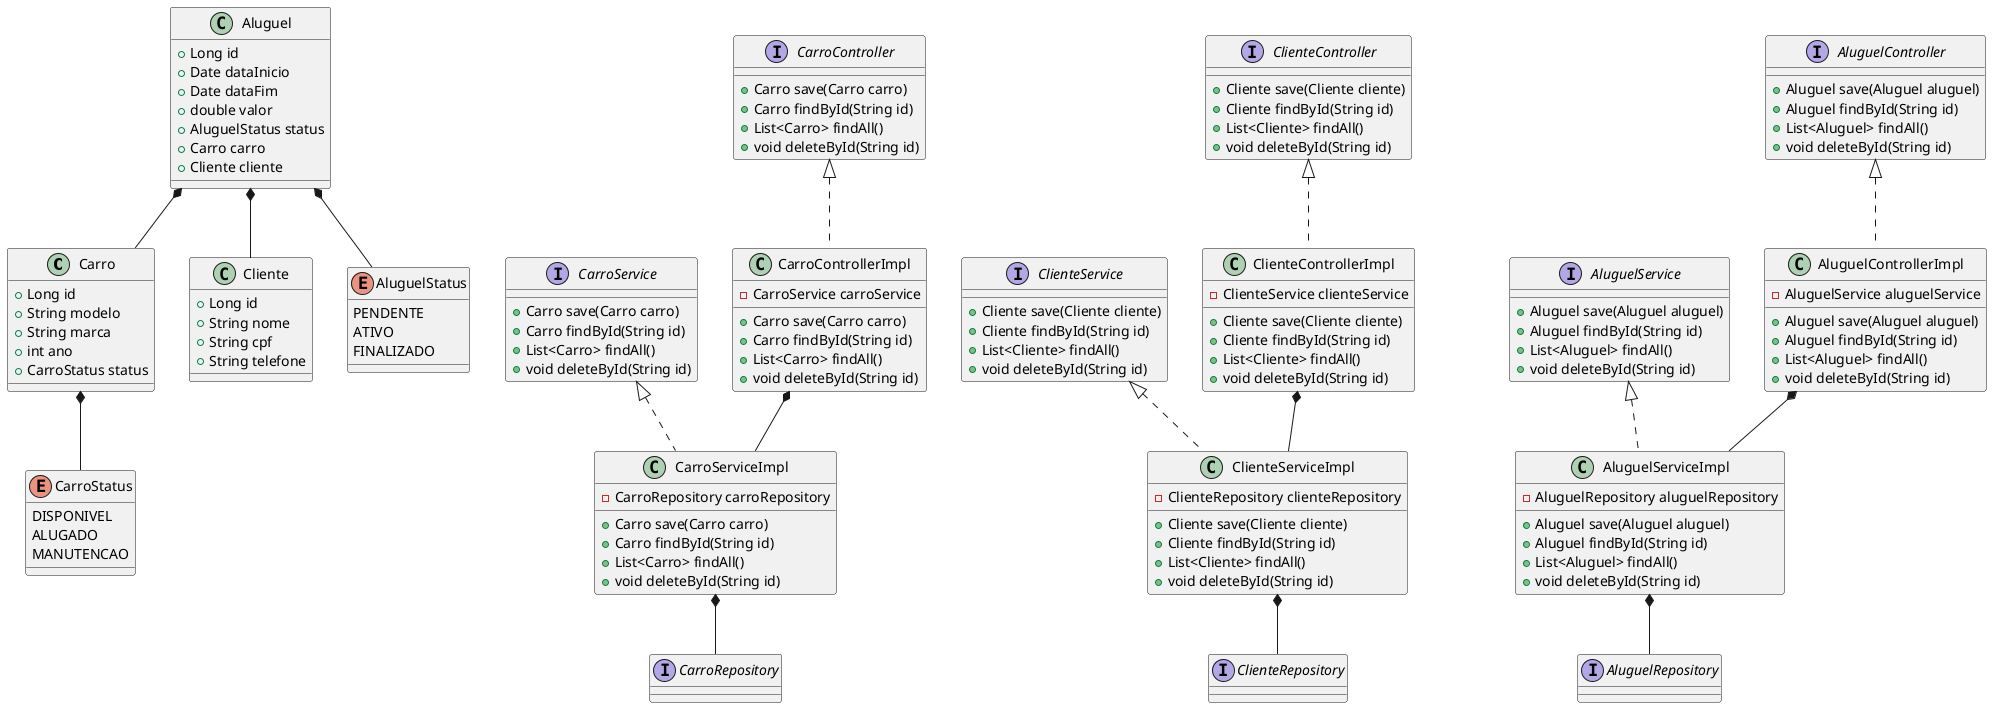@startuml

class Carro {
  +Long id
  +String modelo
  +String marca
  +int ano
  +CarroStatus status
}

class Cliente {
  +Long id
  +String nome
  +String cpf
  +String telefone
}

class Aluguel {
  +Long id
  +Date dataInicio
  +Date dataFim
  +double valor
  +AluguelStatus status
  +Carro carro
  +Cliente cliente
}

enum CarroStatus {
  DISPONIVEL
  ALUGADO
  MANUTENCAO
}

enum AluguelStatus {
  PENDENTE
  ATIVO
  FINALIZADO
}

' Repositories
interface CarroRepository {
}

interface ClienteRepository {
}

interface AluguelRepository{
}

' Services
interface CarroService {
  +Carro save(Carro carro)
  +Carro findById(String id)
  +List<Carro> findAll()
  +void deleteById(String id)
}

class CarroServiceImpl {
  +Carro save(Carro carro)
  +Carro findById(String id)
  +List<Carro> findAll()
  +void deleteById(String id)
  -CarroRepository carroRepository
}

interface ClienteService {
  +Cliente save(Cliente cliente)
  +Cliente findById(String id)
  +List<Cliente> findAll()
  +void deleteById(String id)
}

class ClienteServiceImpl {
  +Cliente save(Cliente cliente)
  +Cliente findById(String id)
  +List<Cliente> findAll()
  +void deleteById(String id)
  -ClienteRepository clienteRepository
}

interface AluguelService {
  +Aluguel save(Aluguel aluguel)
  +Aluguel findById(String id)
  +List<Aluguel> findAll()
  +void deleteById(String id)
}

class AluguelServiceImpl {
  +Aluguel save(Aluguel aluguel)
  +Aluguel findById(String id)
  +List<Aluguel> findAll()
  +void deleteById(String id)
  -AluguelRepository aluguelRepository
}

' Controllers
interface CarroController {
  +Carro save(Carro carro)
  +Carro findById(String id)
  +List<Carro> findAll()
  +void deleteById(String id)
}

class CarroControllerImpl {
  +Carro save(Carro carro)
  +Carro findById(String id)
  +List<Carro> findAll()
  +void deleteById(String id)
  -CarroService carroService
}

interface ClienteController {
  +Cliente save(Cliente cliente)
  +Cliente findById(String id)
  +List<Cliente> findAll()
  +void deleteById(String id)
}

class ClienteControllerImpl {
  +Cliente save(Cliente cliente)
  +Cliente findById(String id)
  +List<Cliente> findAll()
  +void deleteById(String id)
  -ClienteService clienteService
}

interface AluguelController {
  +Aluguel save(Aluguel aluguel)
  +Aluguel findById(String id)
  +List<Aluguel> findAll()
  +void deleteById(String id)
}

class AluguelControllerImpl {
  +Aluguel save(Aluguel aluguel)
  +Aluguel findById(String id)
  +List<Aluguel> findAll()
  +void deleteById(String id)
  -AluguelService aluguelService
}

CarroService <|.. CarroServiceImpl
ClienteService <|.. ClienteServiceImpl
AluguelService <|.. AluguelServiceImpl

CarroController <|.. CarroControllerImpl
ClienteController <|.. ClienteControllerImpl
AluguelController <|.. AluguelControllerImpl

CarroControllerImpl *-- CarroServiceImpl
ClienteControllerImpl *-- ClienteServiceImpl
AluguelControllerImpl *-- AluguelServiceImpl

CarroServiceImpl *-- CarroRepository
ClienteServiceImpl *-- ClienteRepository
AluguelServiceImpl *-- AluguelRepository

Carro *-- CarroStatus
Aluguel *-- AluguelStatus
Aluguel *-- Carro
Aluguel *-- Cliente

@enduml